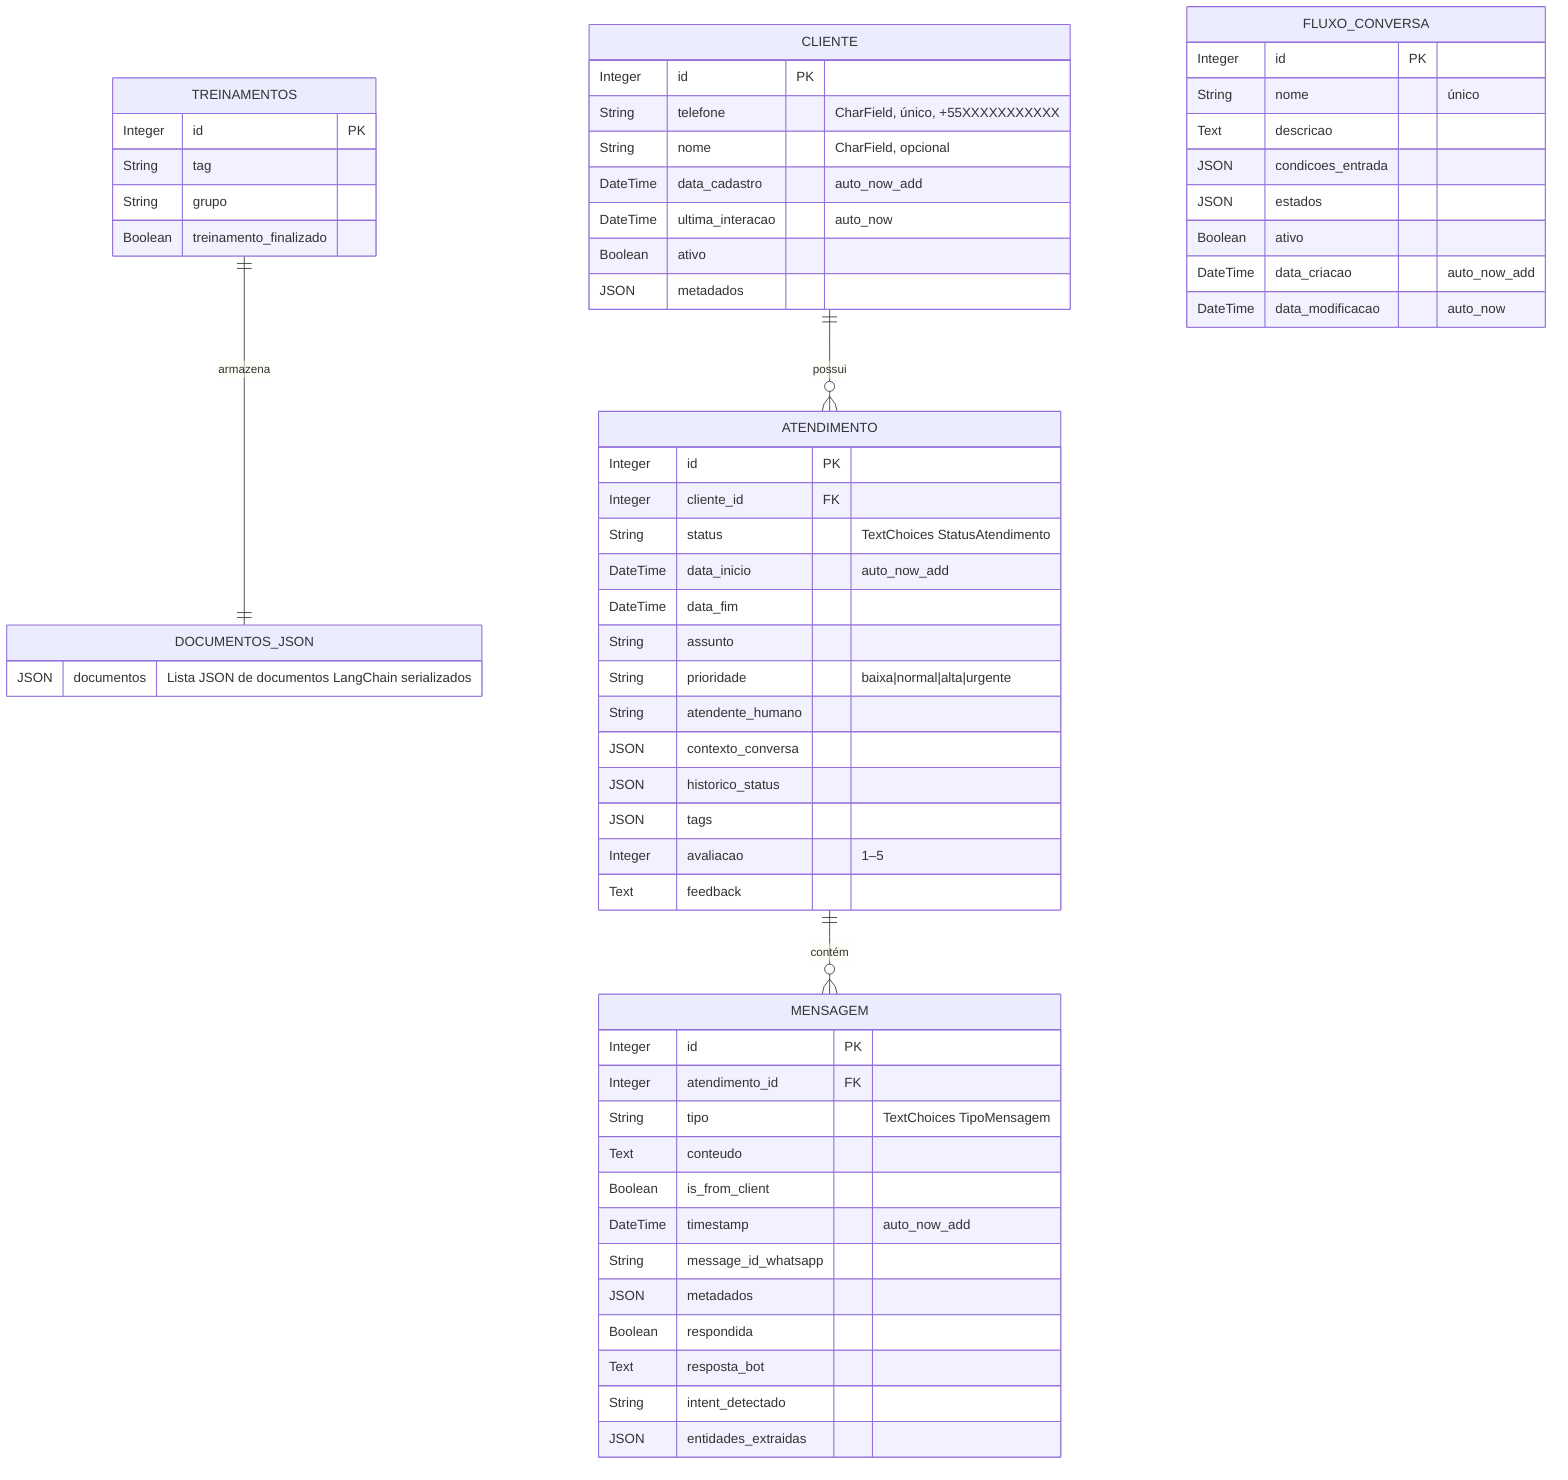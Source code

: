 erDiagram
    TREINAMENTOS {
        Integer id PK
        String tag
        String grupo
        Boolean treinamento_finalizado
    }

    DOCUMENTOS_JSON {
        JSON documentos "Lista JSON de documentos LangChain serializados"
    }

    TREINAMENTOS ||--|| DOCUMENTOS_JSON : armazena

    CLIENTE ||--o{ ATENDIMENTO : possui
    ATENDIMENTO ||--o{ MENSAGEM : contém

    CLIENTE {
        Integer id PK
        String telefone "CharField, único, +55XXXXXXXXXXX"
        String nome "CharField, opcional"
        DateTime data_cadastro "auto_now_add"
        DateTime ultima_interacao "auto_now"
        Boolean ativo
        JSON metadados
    }

    ATENDIMENTO {
        Integer id PK
        Integer cliente_id FK
        String status "TextChoices StatusAtendimento"
        DateTime data_inicio "auto_now_add"
        DateTime data_fim
        String assunto
        String prioridade "baixa|normal|alta|urgente"
        String atendente_humano
        JSON contexto_conversa
        JSON historico_status
        JSON tags
        Integer avaliacao "1–5"
        Text feedback
    }

    MENSAGEM {
        Integer id PK
        Integer atendimento_id FK
        String tipo "TextChoices TipoMensagem"
        Text conteudo
        Boolean is_from_client
        DateTime timestamp "auto_now_add"
        String message_id_whatsapp
        JSON metadados
        Boolean respondida
        Text resposta_bot
        String intent_detectado
        JSON entidades_extraidas
    }

    FLUXO_CONVERSA {
        Integer id PK
        String nome "único"
        Text descricao
        JSON condicoes_entrada
        JSON estados
        Boolean ativo
        DateTime data_criacao "auto_now_add"
        DateTime data_modificacao "auto_now"
    }